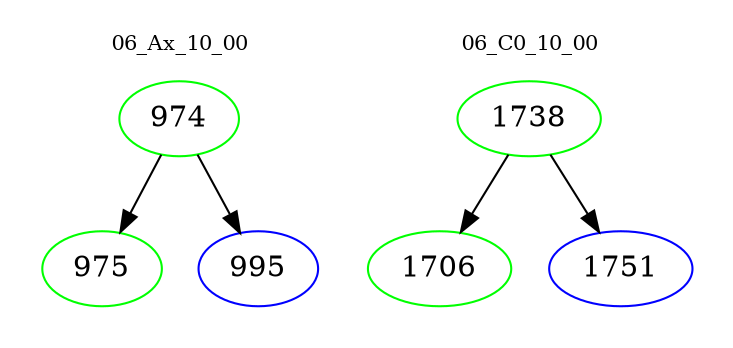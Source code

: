 digraph{
subgraph cluster_0 {
color = white
label = "06_Ax_10_00";
fontsize=10;
T0_974 [label="974", color="green"]
T0_974 -> T0_975 [color="black"]
T0_975 [label="975", color="green"]
T0_974 -> T0_995 [color="black"]
T0_995 [label="995", color="blue"]
}
subgraph cluster_1 {
color = white
label = "06_C0_10_00";
fontsize=10;
T1_1738 [label="1738", color="green"]
T1_1738 -> T1_1706 [color="black"]
T1_1706 [label="1706", color="green"]
T1_1738 -> T1_1751 [color="black"]
T1_1751 [label="1751", color="blue"]
}
}
